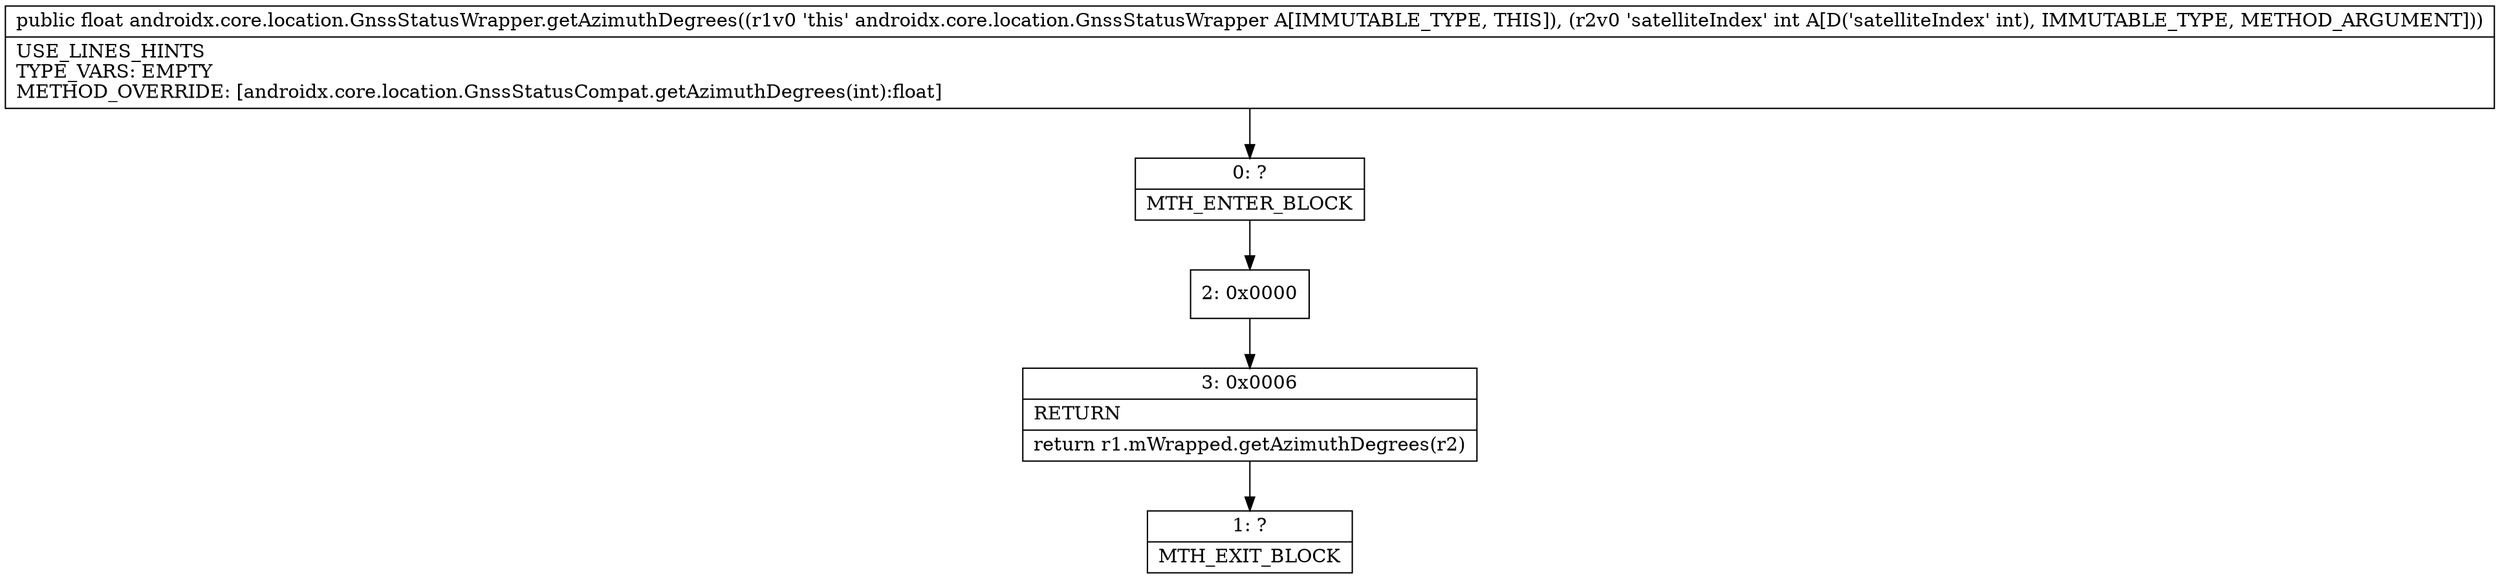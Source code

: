 digraph "CFG forandroidx.core.location.GnssStatusWrapper.getAzimuthDegrees(I)F" {
Node_0 [shape=record,label="{0\:\ ?|MTH_ENTER_BLOCK\l}"];
Node_2 [shape=record,label="{2\:\ 0x0000}"];
Node_3 [shape=record,label="{3\:\ 0x0006|RETURN\l|return r1.mWrapped.getAzimuthDegrees(r2)\l}"];
Node_1 [shape=record,label="{1\:\ ?|MTH_EXIT_BLOCK\l}"];
MethodNode[shape=record,label="{public float androidx.core.location.GnssStatusWrapper.getAzimuthDegrees((r1v0 'this' androidx.core.location.GnssStatusWrapper A[IMMUTABLE_TYPE, THIS]), (r2v0 'satelliteIndex' int A[D('satelliteIndex' int), IMMUTABLE_TYPE, METHOD_ARGUMENT]))  | USE_LINES_HINTS\lTYPE_VARS: EMPTY\lMETHOD_OVERRIDE: [androidx.core.location.GnssStatusCompat.getAzimuthDegrees(int):float]\l}"];
MethodNode -> Node_0;Node_0 -> Node_2;
Node_2 -> Node_3;
Node_3 -> Node_1;
}


